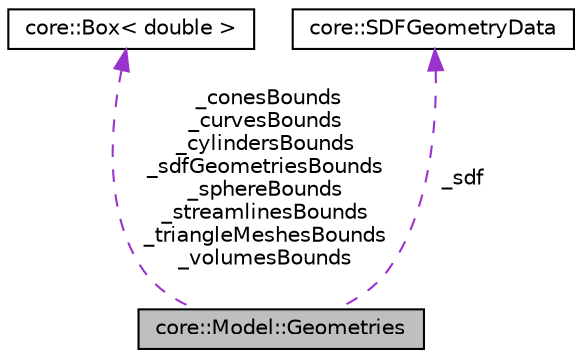 digraph "core::Model::Geometries"
{
 // LATEX_PDF_SIZE
  edge [fontname="Helvetica",fontsize="10",labelfontname="Helvetica",labelfontsize="10"];
  node [fontname="Helvetica",fontsize="10",shape=record];
  Node1 [label="core::Model::Geometries",height=0.2,width=0.4,color="black", fillcolor="grey75", style="filled", fontcolor="black",tooltip=" "];
  Node2 -> Node1 [dir="back",color="darkorchid3",fontsize="10",style="dashed",label=" _conesBounds\n_curvesBounds\n_cylindersBounds\n_sdfGeometriesBounds\n_sphereBounds\n_streamlinesBounds\n_triangleMeshesBounds\n_volumesBounds" ,fontname="Helvetica"];
  Node2 [label="core::Box\< double \>",height=0.2,width=0.4,color="black", fillcolor="white", style="filled",URL="$df/d44/classcore_1_1Box.html",tooltip=" "];
  Node3 -> Node1 [dir="back",color="darkorchid3",fontsize="10",style="dashed",label=" _sdf" ,fontname="Helvetica"];
  Node3 [label="core::SDFGeometryData",height=0.2,width=0.4,color="black", fillcolor="white", style="filled",URL="$d6/d7a/structcore_1_1SDFGeometryData.html",tooltip="A struct that holds data for Signed Distance Field (SDF) calculations. Since this struct holds data f..."];
}

